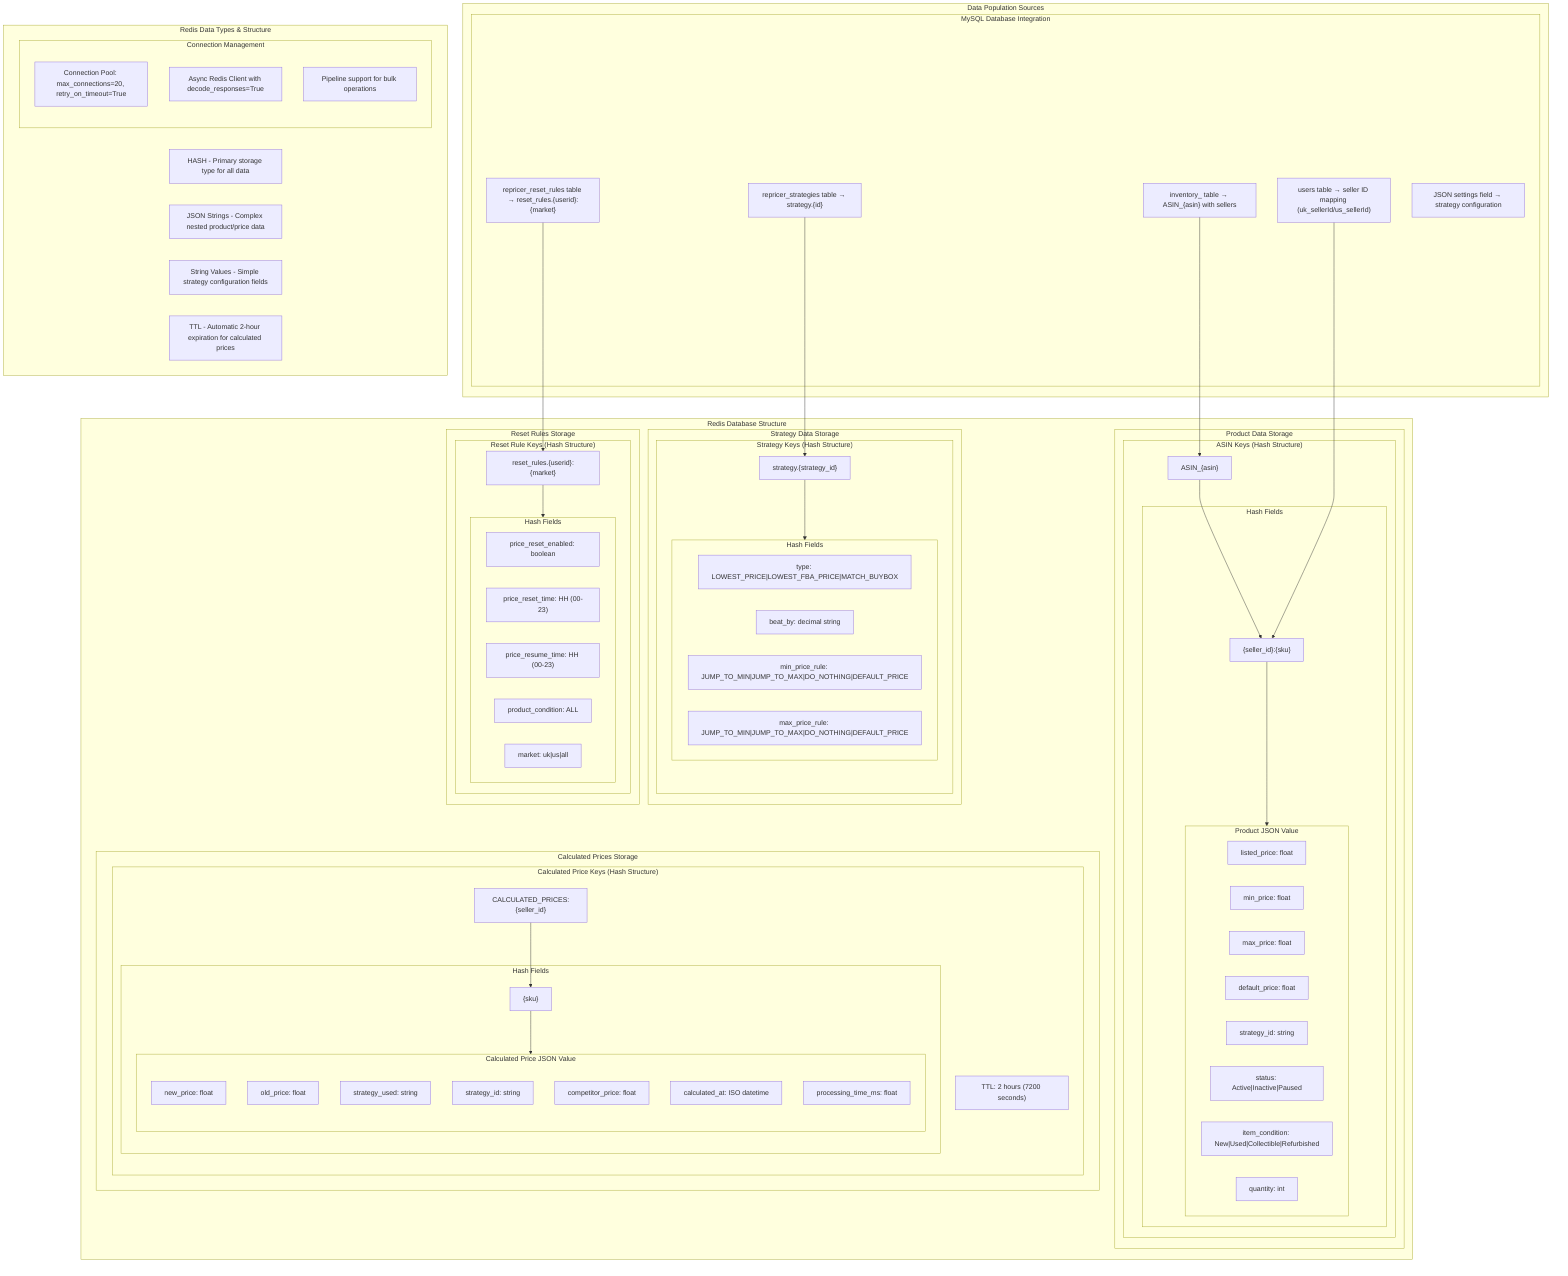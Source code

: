 graph TB
    subgraph REDIS_DATABASE["Redis Database Structure"]
        subgraph PRODUCT_DATA["Product Data Storage"]
            subgraph ASIN_KEYS["ASIN Keys (Hash Structure)"]
                ASIN_KEY["ASIN_{asin}"]
                subgraph ASIN_FIELDS["Hash Fields"]
                    SELLER_SKU_FIELD["{seller_id}:{sku}"]
                    subgraph PRODUCT_JSON["Product JSON Value"]
                        PROD_listed_price["listed_price: float"]
                        PROD_min_price["min_price: float"]
                        PROD_max_price["max_price: float"]
                        PROD_default_price["default_price: float"]
                        PROD_strategy_id["strategy_id: string"]
                        PROD_status["status: Active|Inactive|Paused"]
                        PROD_item_condition["item_condition: New|Used|Collectible|Refurbished"]
                        PROD_quantity["quantity: int"]
                    end
                end
            end
        end
        
        subgraph STRATEGY_DATA["Strategy Data Storage"]
            subgraph STRATEGY_KEYS["Strategy Keys (Hash Structure)"]
                STRATEGY_KEY["strategy.{strategy_id}"]
                subgraph STRATEGY_FIELDS["Hash Fields"]
                    STRAT_type["type: LOWEST_PRICE|LOWEST_FBA_PRICE|MATCH_BUYBOX"]
                    STRAT_beat_by["beat_by: decimal string"]
                    STRAT_min_price_rule["min_price_rule: JUMP_TO_MIN|JUMP_TO_MAX|DO_NOTHING|DEFAULT_PRICE"]
                    STRAT_max_price_rule["max_price_rule: JUMP_TO_MIN|JUMP_TO_MAX|DO_NOTHING|DEFAULT_PRICE"]
                end
            end
        end
        
        subgraph CALCULATED_PRICES["Calculated Prices Storage"]
            subgraph CALC_KEYS["Calculated Price Keys (Hash Structure)"]
                CALC_KEY["CALCULATED_PRICES:{seller_id}"]
                subgraph CALC_FIELDS["Hash Fields"]
                    CALC_SKU_FIELD["{sku}"]
                    subgraph CALC_JSON["Calculated Price JSON Value"]
                        CALC_new_price["new_price: float"]
                        CALC_old_price["old_price: float"]
                        CALC_strategy_used["strategy_used: string"]
                        CALC_strategy_id["strategy_id: string"]
                        CALC_competitor_price["competitor_price: float"]
                        CALC_calculated_at["calculated_at: ISO datetime"]
                        CALC_processing_time["processing_time_ms: float"]
                    end
                end
                CALC_TTL["TTL: 2 hours (7200 seconds)"]
            end
        end
        
        subgraph RESET_RULES["Reset Rules Storage"]
            subgraph RESET_KEYS["Reset Rule Keys (Hash Structure)"]
                RESET_KEY["reset_rules.{userid}:{market}"]
                subgraph RESET_FIELDS["Hash Fields"]
                    RESET_enabled["price_reset_enabled: boolean"]
                    RESET_time["price_reset_time: HH (00-23)"]
                    RESET_resume_time["price_resume_time: HH (00-23)"]
                    RESET_condition["product_condition: ALL"]
                    RESET_market["market: uk|us|all"]
                end
            end
        end
    end
    
    subgraph DATA_SOURCES["Data Population Sources"]
        subgraph MYSQL_POPULATION["MySQL Database Integration"]
            MYSQL_STRATEGIES["repricer_strategies table → strategy.{id}"]
            MYSQL_USERS["users table → seller ID mapping (uk_sellerId/us_sellerId)"]
            MYSQL_INVENTORY["inventory_<region> table → ASIN_{asin} with sellers"]
            MYSQL_RESET_RULES["repricer_reset_rules table → reset_rules.{userid}:{market}"]
            MYSQL_SETTINGS["JSON settings field → strategy configuration"]
        end

    end

    subgraph DATA_TYPES["Redis Data Types & Structure"]
        HASH_TYPE["HASH - Primary storage type for all data"]
        JSON_VALUES["JSON Strings - Complex nested product/price data"]
        STRING_VALUES["String Values - Simple strategy configuration fields"]
        TTL_MECHANISM["TTL - Automatic 2-hour expiration for calculated prices"]
        
        subgraph CONNECTION_POOLING["Connection Management"]
            POOL_CONFIG["Connection Pool: max_connections=20, retry_on_timeout=True"]
            ASYNC_REDIS["Async Redis Client with decode_responses=True"]
            PIPELINE_SUPPORT["Pipeline support for bulk operations"]
        end
    end

    %% Key Relationships
    ASIN_KEY --> SELLER_SKU_FIELD
    SELLER_SKU_FIELD --> PRODUCT_JSON
    STRATEGY_KEY --> STRATEGY_FIELDS
    CALC_KEY --> CALC_SKU_FIELD
    CALC_SKU_FIELD --> CALC_JSON
    
    MYSQL_STRATEGIES --> STRATEGY_KEY
    MYSQL_INVENTORY --> ASIN_KEY
    MYSQL_USERS --> SELLER_SKU_FIELD
    MYSQL_RESET_RULES --> RESET_KEY
    RESET_KEY --> RESET_FIELDS